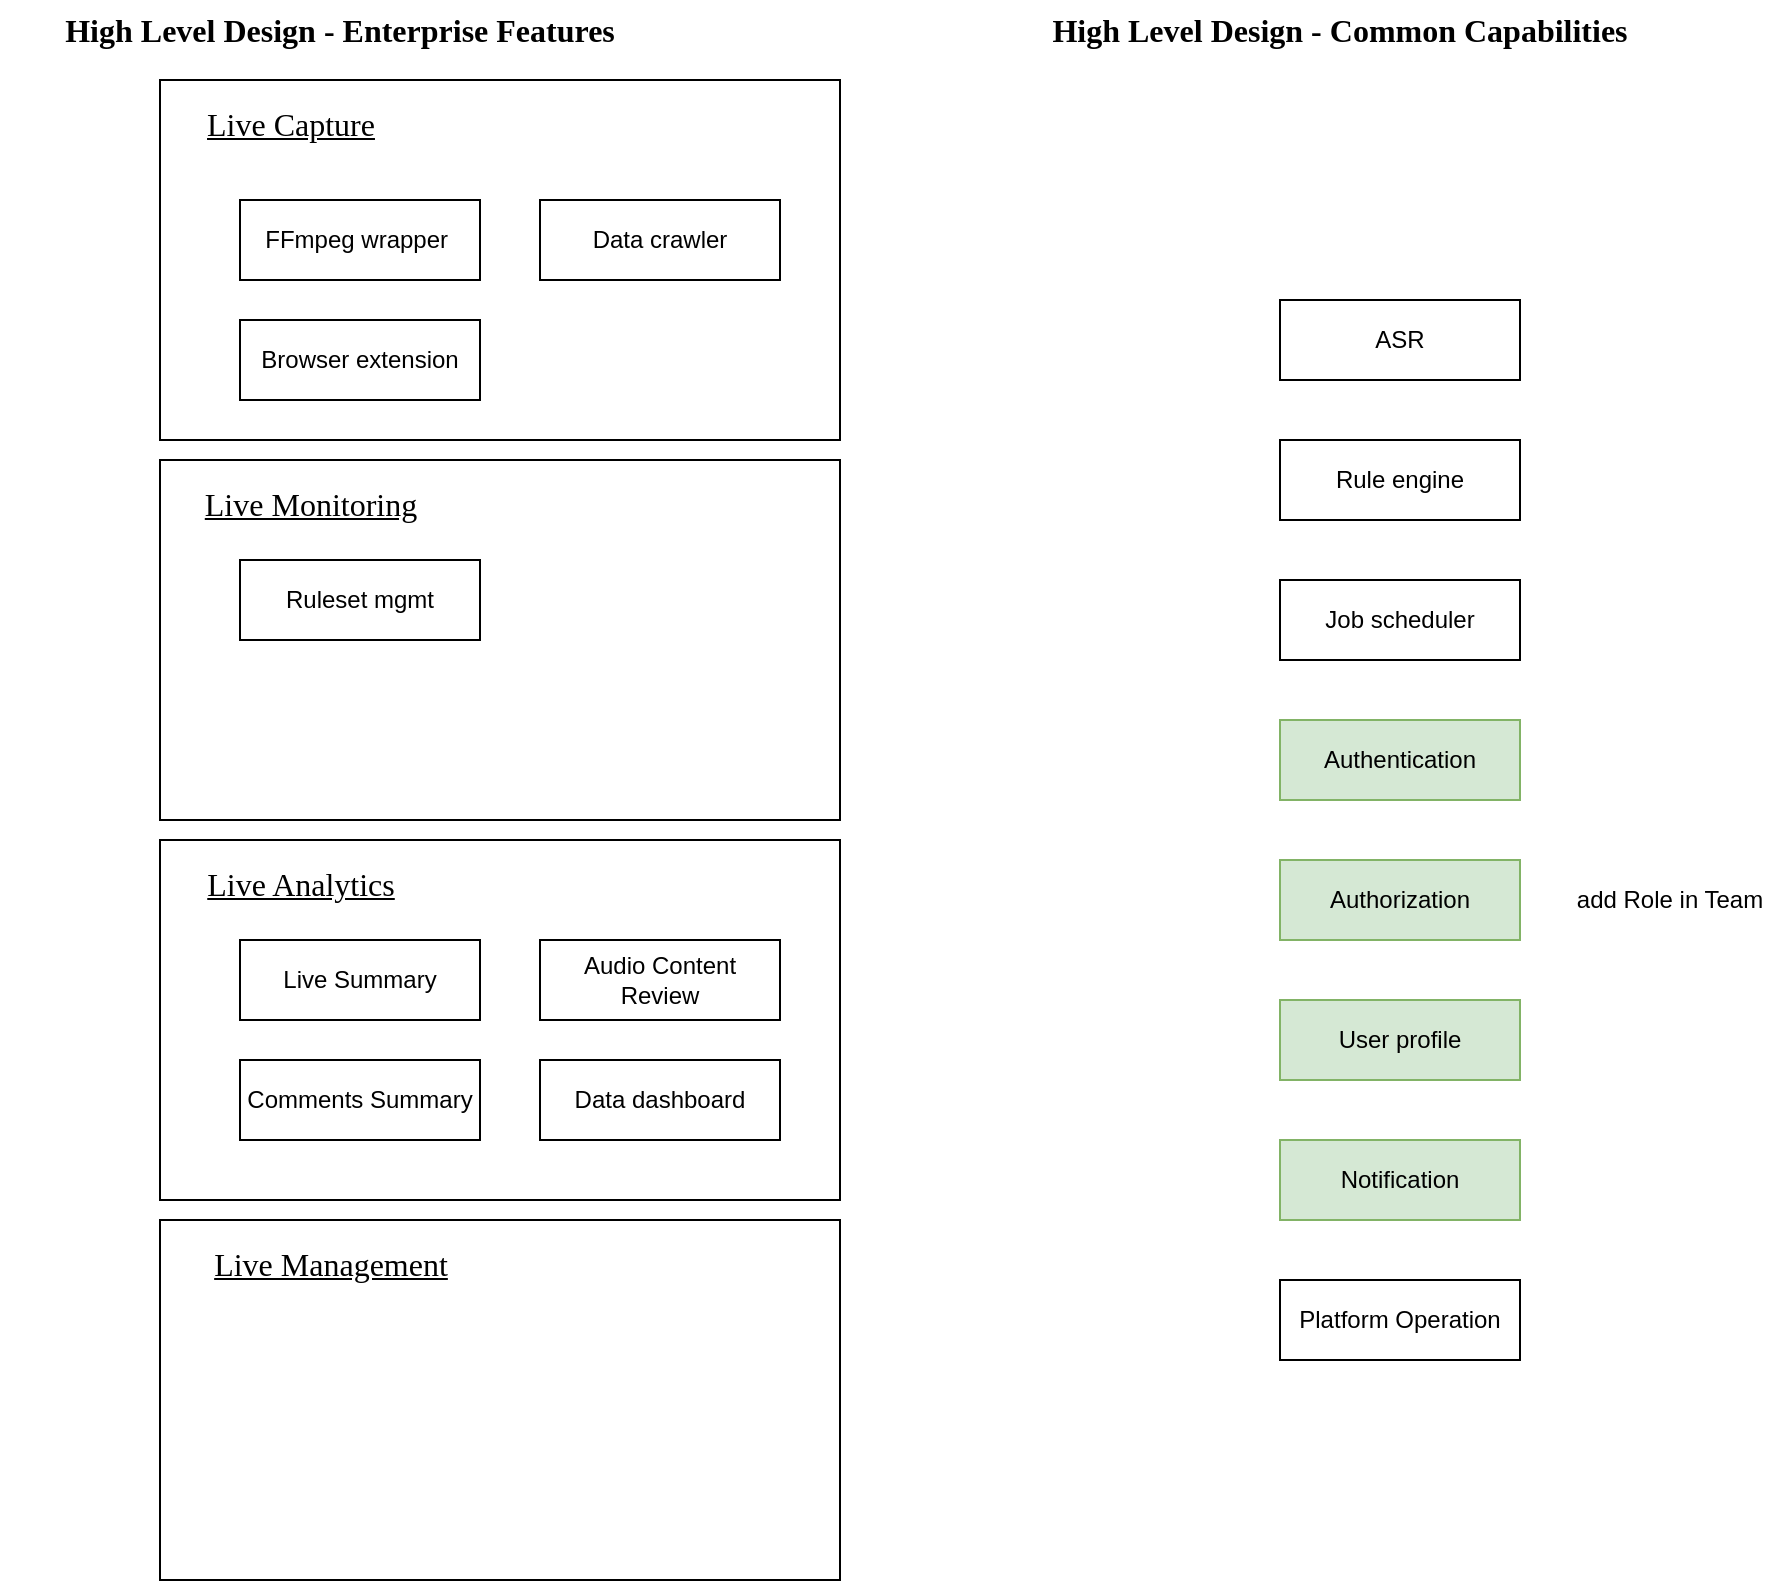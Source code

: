 <mxfile version="21.6.1" type="github">
  <diagram name="Page-1" id="44zZPaApqiIUt-cTQp_n">
    <mxGraphModel dx="1167" dy="716" grid="1" gridSize="10" guides="1" tooltips="1" connect="1" arrows="1" fold="1" page="1" pageScale="1" pageWidth="1200" pageHeight="1920" math="0" shadow="0">
      <root>
        <mxCell id="0" />
        <mxCell id="1" parent="0" />
        <mxCell id="f6qxGxTqfRxDjlEGLXbx-34" value="" style="group" vertex="1" connectable="0" parent="1">
          <mxGeometry x="160" y="270" width="340" height="180" as="geometry" />
        </mxCell>
        <mxCell id="f6qxGxTqfRxDjlEGLXbx-35" value="" style="rounded=0;whiteSpace=wrap;html=1;" vertex="1" parent="f6qxGxTqfRxDjlEGLXbx-34">
          <mxGeometry width="340" height="180" as="geometry" />
        </mxCell>
        <mxCell id="f6qxGxTqfRxDjlEGLXbx-36" value="&lt;font face=&quot;Tahoma&quot; style=&quot;font-size: 16px; font-weight: normal;&quot;&gt;&lt;u&gt;Live Monitoring&lt;/u&gt;&lt;/font&gt;" style="text;strokeColor=none;fillColor=none;html=1;fontSize=24;fontStyle=1;verticalAlign=middle;align=center;" vertex="1" parent="f6qxGxTqfRxDjlEGLXbx-34">
          <mxGeometry x="20" y="10" width="110" height="20" as="geometry" />
        </mxCell>
        <mxCell id="f6qxGxTqfRxDjlEGLXbx-37" value="Ruleset mgmt" style="rounded=0;whiteSpace=wrap;html=1;" vertex="1" parent="f6qxGxTqfRxDjlEGLXbx-34">
          <mxGeometry x="40" y="50" width="120" height="40" as="geometry" />
        </mxCell>
        <mxCell id="f6qxGxTqfRxDjlEGLXbx-33" value="" style="group" vertex="1" connectable="0" parent="1">
          <mxGeometry x="160" y="80" width="340" height="180" as="geometry" />
        </mxCell>
        <mxCell id="f6qxGxTqfRxDjlEGLXbx-31" value="" style="rounded=0;whiteSpace=wrap;html=1;" vertex="1" parent="f6qxGxTqfRxDjlEGLXbx-33">
          <mxGeometry width="340" height="180" as="geometry" />
        </mxCell>
        <mxCell id="f6qxGxTqfRxDjlEGLXbx-32" value="&lt;font face=&quot;Tahoma&quot; style=&quot;font-size: 16px; font-weight: normal;&quot;&gt;&lt;u&gt;Live Capture&lt;/u&gt;&lt;/font&gt;" style="text;strokeColor=none;fillColor=none;html=1;fontSize=24;fontStyle=1;verticalAlign=middle;align=center;" vertex="1" parent="f6qxGxTqfRxDjlEGLXbx-33">
          <mxGeometry x="20" y="10" width="90" height="20" as="geometry" />
        </mxCell>
        <mxCell id="f6qxGxTqfRxDjlEGLXbx-7" value="Browser extension" style="rounded=0;whiteSpace=wrap;html=1;" vertex="1" parent="f6qxGxTqfRxDjlEGLXbx-33">
          <mxGeometry x="40" y="120" width="120" height="40" as="geometry" />
        </mxCell>
        <mxCell id="f6qxGxTqfRxDjlEGLXbx-3" value="FFmpeg wrapper&amp;nbsp;" style="rounded=0;whiteSpace=wrap;html=1;" vertex="1" parent="f6qxGxTqfRxDjlEGLXbx-33">
          <mxGeometry x="40" y="60" width="120" height="40" as="geometry" />
        </mxCell>
        <mxCell id="f6qxGxTqfRxDjlEGLXbx-56" value="Data crawler" style="rounded=0;whiteSpace=wrap;html=1;" vertex="1" parent="f6qxGxTqfRxDjlEGLXbx-33">
          <mxGeometry x="190" y="60" width="120" height="40" as="geometry" />
        </mxCell>
        <mxCell id="f6qxGxTqfRxDjlEGLXbx-1" value="High Level Design - Enterprise Features" style="text;html=1;strokeColor=none;fillColor=none;align=center;verticalAlign=middle;whiteSpace=wrap;rounded=0;fontFamily=Tahoma;fontSize=16;fontStyle=1" vertex="1" parent="1">
          <mxGeometry x="80" y="40" width="340" height="30" as="geometry" />
        </mxCell>
        <mxCell id="f6qxGxTqfRxDjlEGLXbx-38" value="" style="group" vertex="1" connectable="0" parent="1">
          <mxGeometry x="160" y="460" width="340" height="180" as="geometry" />
        </mxCell>
        <mxCell id="f6qxGxTqfRxDjlEGLXbx-39" value="" style="rounded=0;whiteSpace=wrap;html=1;" vertex="1" parent="f6qxGxTqfRxDjlEGLXbx-38">
          <mxGeometry width="340" height="180" as="geometry" />
        </mxCell>
        <mxCell id="f6qxGxTqfRxDjlEGLXbx-40" value="&lt;font face=&quot;Tahoma&quot; style=&quot;font-size: 16px; font-weight: normal;&quot;&gt;&lt;u&gt;Live Analytics&lt;/u&gt;&lt;/font&gt;" style="text;strokeColor=none;fillColor=none;html=1;fontSize=24;fontStyle=1;verticalAlign=middle;align=center;" vertex="1" parent="f6qxGxTqfRxDjlEGLXbx-38">
          <mxGeometry x="20" y="10" width="100" height="20" as="geometry" />
        </mxCell>
        <mxCell id="f6qxGxTqfRxDjlEGLXbx-15" value="Live Summary" style="rounded=0;whiteSpace=wrap;html=1;" vertex="1" parent="f6qxGxTqfRxDjlEGLXbx-38">
          <mxGeometry x="40" y="50" width="120" height="40" as="geometry" />
        </mxCell>
        <mxCell id="f6qxGxTqfRxDjlEGLXbx-17" value="Audio Content Review" style="rounded=0;whiteSpace=wrap;html=1;" vertex="1" parent="f6qxGxTqfRxDjlEGLXbx-38">
          <mxGeometry x="190" y="50" width="120" height="40" as="geometry" />
        </mxCell>
        <mxCell id="f6qxGxTqfRxDjlEGLXbx-18" value="Comments Summary" style="rounded=0;whiteSpace=wrap;html=1;" vertex="1" parent="f6qxGxTqfRxDjlEGLXbx-38">
          <mxGeometry x="40" y="110" width="120" height="40" as="geometry" />
        </mxCell>
        <mxCell id="f6qxGxTqfRxDjlEGLXbx-43" value="Data dashboard" style="rounded=0;whiteSpace=wrap;html=1;" vertex="1" parent="f6qxGxTqfRxDjlEGLXbx-38">
          <mxGeometry x="190" y="110" width="120" height="40" as="geometry" />
        </mxCell>
        <mxCell id="f6qxGxTqfRxDjlEGLXbx-44" value="" style="group" vertex="1" connectable="0" parent="1">
          <mxGeometry x="160" y="650" width="340" height="180" as="geometry" />
        </mxCell>
        <mxCell id="f6qxGxTqfRxDjlEGLXbx-45" value="" style="rounded=0;whiteSpace=wrap;html=1;" vertex="1" parent="f6qxGxTqfRxDjlEGLXbx-44">
          <mxGeometry width="340" height="180" as="geometry" />
        </mxCell>
        <mxCell id="f6qxGxTqfRxDjlEGLXbx-46" value="&lt;font face=&quot;Tahoma&quot; style=&quot;font-size: 16px; font-weight: normal;&quot;&gt;&lt;u&gt;Live Management&lt;/u&gt;&lt;/font&gt;" style="text;strokeColor=none;fillColor=none;html=1;fontSize=24;fontStyle=1;verticalAlign=middle;align=center;" vertex="1" parent="f6qxGxTqfRxDjlEGLXbx-44">
          <mxGeometry x="20" y="10" width="130" height="20" as="geometry" />
        </mxCell>
        <mxCell id="f6qxGxTqfRxDjlEGLXbx-9" value="ASR" style="rounded=0;whiteSpace=wrap;html=1;" vertex="1" parent="1">
          <mxGeometry x="720" y="190" width="120" height="40" as="geometry" />
        </mxCell>
        <mxCell id="f6qxGxTqfRxDjlEGLXbx-19" value="Rule engine" style="rounded=0;whiteSpace=wrap;html=1;" vertex="1" parent="1">
          <mxGeometry x="720" y="260" width="120" height="40" as="geometry" />
        </mxCell>
        <mxCell id="f6qxGxTqfRxDjlEGLXbx-50" value="Job scheduler" style="rounded=0;whiteSpace=wrap;html=1;" vertex="1" parent="1">
          <mxGeometry x="720" y="330" width="120" height="40" as="geometry" />
        </mxCell>
        <mxCell id="f6qxGxTqfRxDjlEGLXbx-51" value="High Level Design - Common Capabilities" style="text;html=1;strokeColor=none;fillColor=none;align=center;verticalAlign=middle;whiteSpace=wrap;rounded=0;fontFamily=Tahoma;fontSize=16;fontStyle=1" vertex="1" parent="1">
          <mxGeometry x="580" y="40" width="340" height="30" as="geometry" />
        </mxCell>
        <mxCell id="f6qxGxTqfRxDjlEGLXbx-52" value="Authentication" style="rounded=0;whiteSpace=wrap;html=1;fillColor=#d5e8d4;strokeColor=#82b366;" vertex="1" parent="1">
          <mxGeometry x="720" y="400" width="120" height="40" as="geometry" />
        </mxCell>
        <mxCell id="f6qxGxTqfRxDjlEGLXbx-53" value="Authorization" style="rounded=0;whiteSpace=wrap;html=1;fillColor=#d5e8d4;strokeColor=#82b366;" vertex="1" parent="1">
          <mxGeometry x="720" y="470" width="120" height="40" as="geometry" />
        </mxCell>
        <mxCell id="f6qxGxTqfRxDjlEGLXbx-54" value="User profile" style="rounded=0;whiteSpace=wrap;html=1;fillColor=#d5e8d4;strokeColor=#82b366;" vertex="1" parent="1">
          <mxGeometry x="720" y="540" width="120" height="40" as="geometry" />
        </mxCell>
        <mxCell id="f6qxGxTqfRxDjlEGLXbx-55" value="Notification" style="rounded=0;whiteSpace=wrap;html=1;fillColor=#d5e8d4;strokeColor=#82b366;" vertex="1" parent="1">
          <mxGeometry x="720" y="610" width="120" height="40" as="geometry" />
        </mxCell>
        <mxCell id="f6qxGxTqfRxDjlEGLXbx-58" value="add Role in Team" style="text;html=1;strokeColor=none;fillColor=none;align=center;verticalAlign=middle;whiteSpace=wrap;rounded=0;" vertex="1" parent="1">
          <mxGeometry x="860" y="475" width="110" height="30" as="geometry" />
        </mxCell>
        <mxCell id="f6qxGxTqfRxDjlEGLXbx-24" value="Platform Operation" style="rounded=0;whiteSpace=wrap;html=1;" vertex="1" parent="1">
          <mxGeometry x="720" y="680" width="120" height="40" as="geometry" />
        </mxCell>
      </root>
    </mxGraphModel>
  </diagram>
</mxfile>
